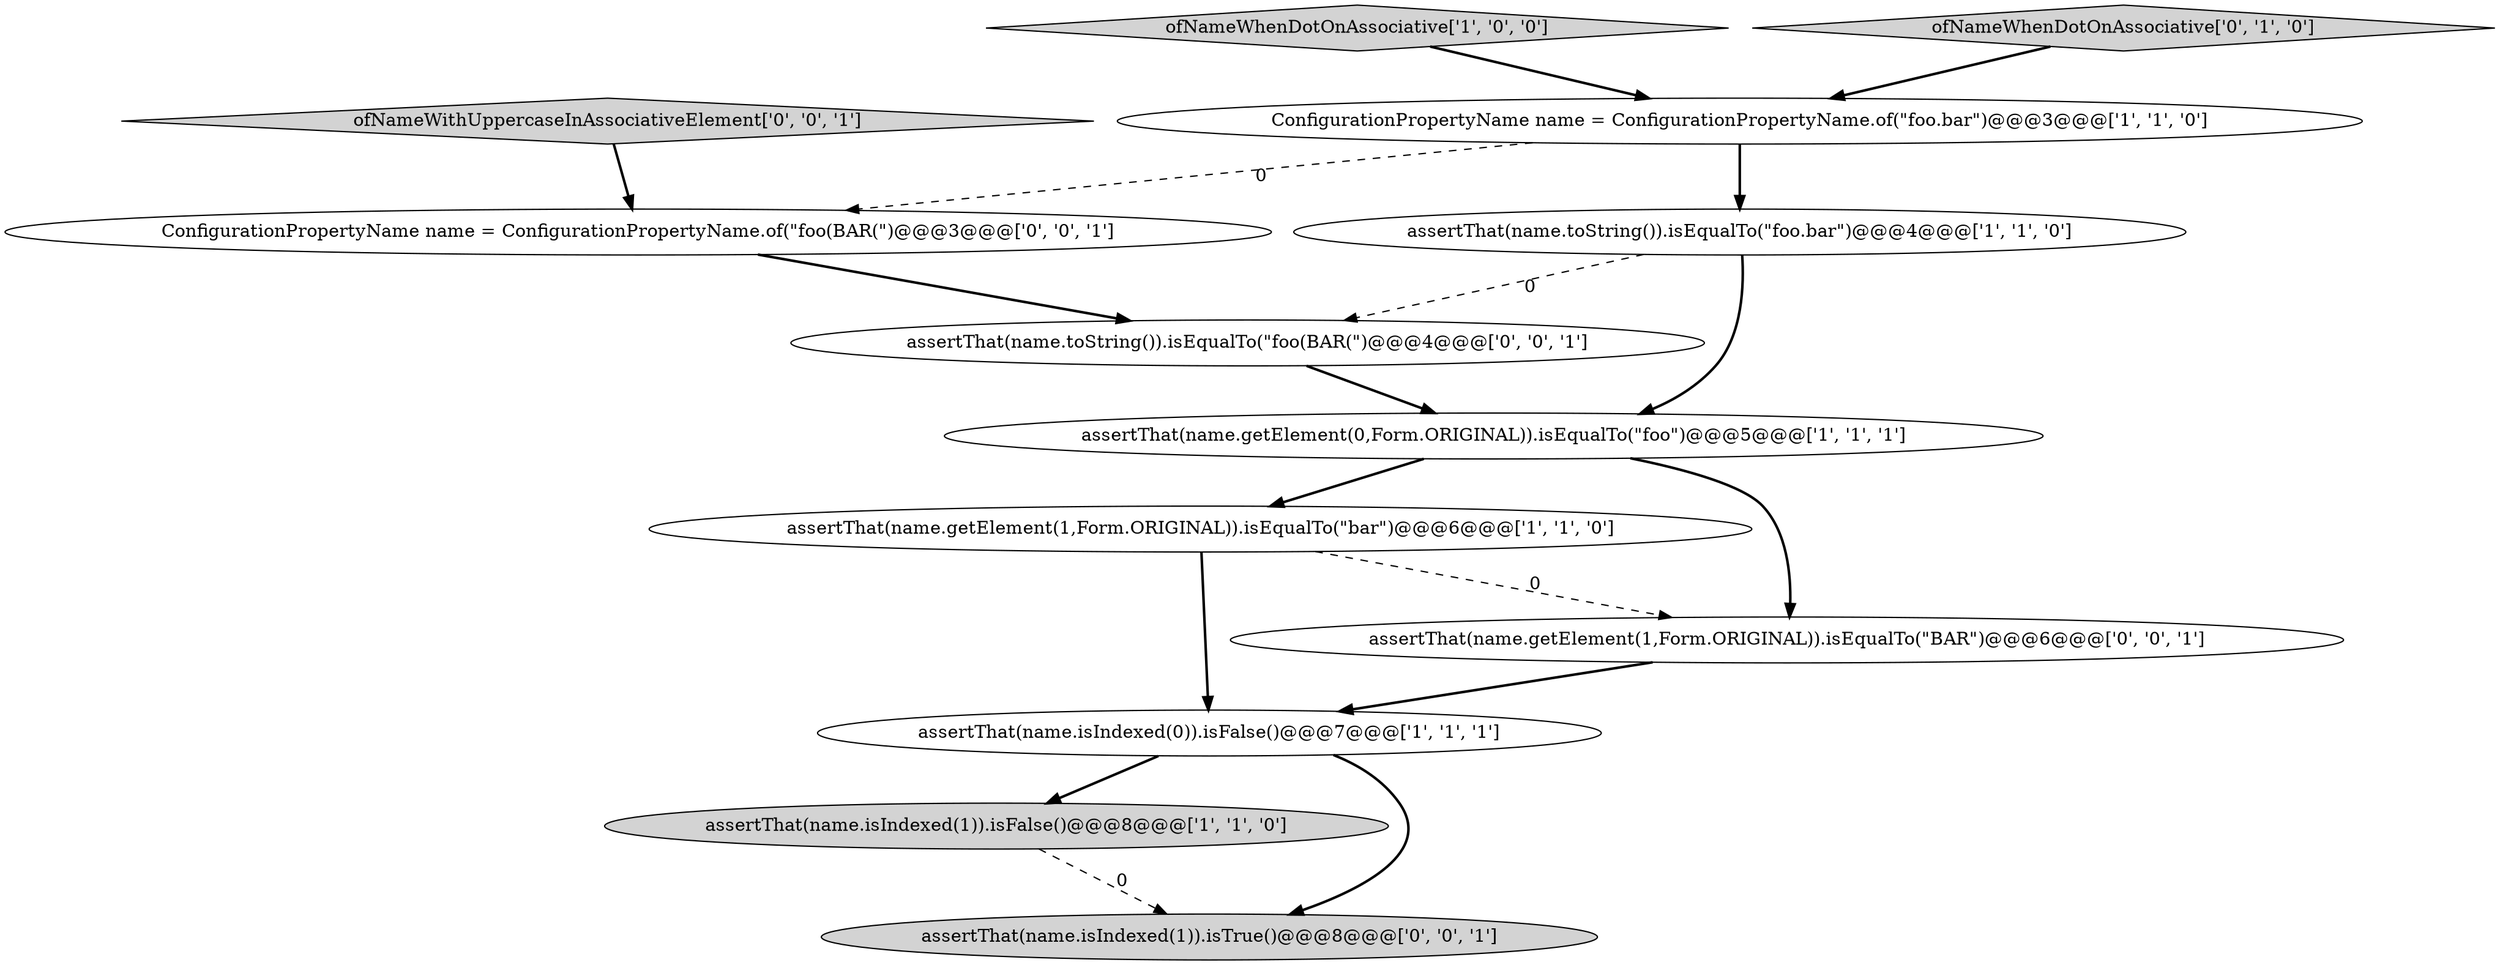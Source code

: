 digraph {
5 [style = filled, label = "ConfigurationPropertyName name = ConfigurationPropertyName.of(\"foo.bar\")@@@3@@@['1', '1', '0']", fillcolor = white, shape = ellipse image = "AAA0AAABBB1BBB"];
10 [style = filled, label = "assertThat(name.toString()).isEqualTo(\"foo(BAR(\")@@@4@@@['0', '0', '1']", fillcolor = white, shape = ellipse image = "AAA0AAABBB3BBB"];
3 [style = filled, label = "ofNameWhenDotOnAssociative['1', '0', '0']", fillcolor = lightgray, shape = diamond image = "AAA0AAABBB1BBB"];
4 [style = filled, label = "assertThat(name.getElement(1,Form.ORIGINAL)).isEqualTo(\"bar\")@@@6@@@['1', '1', '0']", fillcolor = white, shape = ellipse image = "AAA0AAABBB1BBB"];
9 [style = filled, label = "assertThat(name.getElement(1,Form.ORIGINAL)).isEqualTo(\"BAR\")@@@6@@@['0', '0', '1']", fillcolor = white, shape = ellipse image = "AAA0AAABBB3BBB"];
11 [style = filled, label = "ConfigurationPropertyName name = ConfigurationPropertyName.of(\"foo(BAR(\")@@@3@@@['0', '0', '1']", fillcolor = white, shape = ellipse image = "AAA0AAABBB3BBB"];
6 [style = filled, label = "assertThat(name.toString()).isEqualTo(\"foo.bar\")@@@4@@@['1', '1', '0']", fillcolor = white, shape = ellipse image = "AAA0AAABBB1BBB"];
0 [style = filled, label = "assertThat(name.isIndexed(1)).isFalse()@@@8@@@['1', '1', '0']", fillcolor = lightgray, shape = ellipse image = "AAA0AAABBB1BBB"];
12 [style = filled, label = "ofNameWithUppercaseInAssociativeElement['0', '0', '1']", fillcolor = lightgray, shape = diamond image = "AAA0AAABBB3BBB"];
1 [style = filled, label = "assertThat(name.getElement(0,Form.ORIGINAL)).isEqualTo(\"foo\")@@@5@@@['1', '1', '1']", fillcolor = white, shape = ellipse image = "AAA0AAABBB1BBB"];
7 [style = filled, label = "ofNameWhenDotOnAssociative['0', '1', '0']", fillcolor = lightgray, shape = diamond image = "AAA0AAABBB2BBB"];
2 [style = filled, label = "assertThat(name.isIndexed(0)).isFalse()@@@7@@@['1', '1', '1']", fillcolor = white, shape = ellipse image = "AAA0AAABBB1BBB"];
8 [style = filled, label = "assertThat(name.isIndexed(1)).isTrue()@@@8@@@['0', '0', '1']", fillcolor = lightgray, shape = ellipse image = "AAA0AAABBB3BBB"];
6->1 [style = bold, label=""];
4->9 [style = dashed, label="0"];
0->8 [style = dashed, label="0"];
1->4 [style = bold, label=""];
3->5 [style = bold, label=""];
2->0 [style = bold, label=""];
7->5 [style = bold, label=""];
4->2 [style = bold, label=""];
5->6 [style = bold, label=""];
5->11 [style = dashed, label="0"];
10->1 [style = bold, label=""];
11->10 [style = bold, label=""];
9->2 [style = bold, label=""];
1->9 [style = bold, label=""];
2->8 [style = bold, label=""];
6->10 [style = dashed, label="0"];
12->11 [style = bold, label=""];
}

